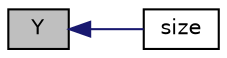 digraph "Y"
{
  bgcolor="transparent";
  edge [fontname="Helvetica",fontsize="10",labelfontname="Helvetica",labelfontsize="10"];
  node [fontname="Helvetica",fontsize="10",shape=record];
  rankdir="LR";
  Node1554 [label="Y",height=0.2,width=0.4,color="black", fillcolor="grey75", style="filled", fontcolor="black"];
  Node1554 -> Node1555 [dir="back",color="midnightblue",fontsize="10",style="solid",fontname="Helvetica"];
  Node1555 [label="size",height=0.2,width=0.4,color="black",URL="$a31305.html#a9facbf0a118d395c89884e45a5ca4e4b",tooltip="Return the number of solids in the mixture. "];
}
